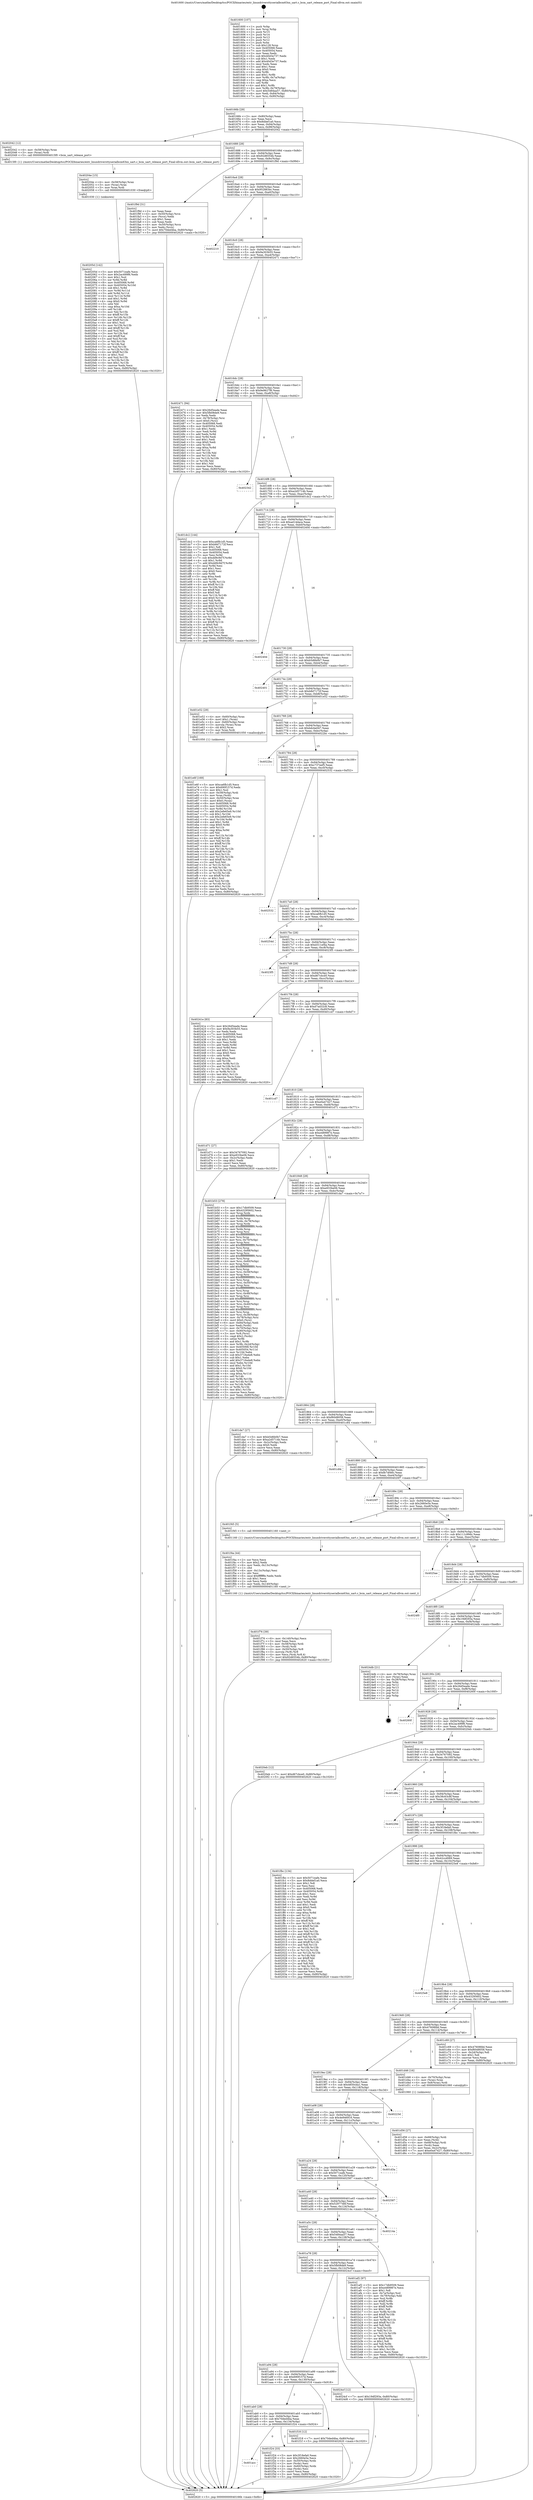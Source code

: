 digraph "0x401600" {
  label = "0x401600 (/mnt/c/Users/mathe/Desktop/tcc/POCII/binaries/extr_linuxdriversttyserialbcm63xx_uart.c_bcm_uart_release_port_Final-ollvm.out::main(0))"
  labelloc = "t"
  node[shape=record]

  Entry [label="",width=0.3,height=0.3,shape=circle,fillcolor=black,style=filled]
  "0x40166b" [label="{
     0x40166b [29]\l
     | [instrs]\l
     &nbsp;&nbsp;0x40166b \<+3\>: mov -0x80(%rbp),%eax\l
     &nbsp;&nbsp;0x40166e \<+2\>: mov %eax,%ecx\l
     &nbsp;&nbsp;0x401670 \<+6\>: sub $0x8ddef1a0,%ecx\l
     &nbsp;&nbsp;0x401676 \<+6\>: mov %eax,-0x94(%rbp)\l
     &nbsp;&nbsp;0x40167c \<+6\>: mov %ecx,-0x98(%rbp)\l
     &nbsp;&nbsp;0x401682 \<+6\>: je 0000000000402042 \<main+0xa42\>\l
  }"]
  "0x402042" [label="{
     0x402042 [12]\l
     | [instrs]\l
     &nbsp;&nbsp;0x402042 \<+4\>: mov -0x58(%rbp),%rax\l
     &nbsp;&nbsp;0x402046 \<+3\>: mov (%rax),%rdi\l
     &nbsp;&nbsp;0x402049 \<+5\>: call 00000000004015f0 \<bcm_uart_release_port\>\l
     | [calls]\l
     &nbsp;&nbsp;0x4015f0 \{1\} (/mnt/c/Users/mathe/Desktop/tcc/POCII/binaries/extr_linuxdriversttyserialbcm63xx_uart.c_bcm_uart_release_port_Final-ollvm.out::bcm_uart_release_port)\l
  }"]
  "0x401688" [label="{
     0x401688 [28]\l
     | [instrs]\l
     &nbsp;&nbsp;0x401688 \<+5\>: jmp 000000000040168d \<main+0x8d\>\l
     &nbsp;&nbsp;0x40168d \<+6\>: mov -0x94(%rbp),%eax\l
     &nbsp;&nbsp;0x401693 \<+5\>: sub $0x92d6554b,%eax\l
     &nbsp;&nbsp;0x401698 \<+6\>: mov %eax,-0x9c(%rbp)\l
     &nbsp;&nbsp;0x40169e \<+6\>: je 0000000000401f9d \<main+0x99d\>\l
  }"]
  Exit [label="",width=0.3,height=0.3,shape=circle,fillcolor=black,style=filled,peripheries=2]
  "0x401f9d" [label="{
     0x401f9d [31]\l
     | [instrs]\l
     &nbsp;&nbsp;0x401f9d \<+2\>: xor %eax,%eax\l
     &nbsp;&nbsp;0x401f9f \<+4\>: mov -0x50(%rbp),%rcx\l
     &nbsp;&nbsp;0x401fa3 \<+2\>: mov (%rcx),%edx\l
     &nbsp;&nbsp;0x401fa5 \<+3\>: sub $0x1,%eax\l
     &nbsp;&nbsp;0x401fa8 \<+2\>: sub %eax,%edx\l
     &nbsp;&nbsp;0x401faa \<+4\>: mov -0x50(%rbp),%rcx\l
     &nbsp;&nbsp;0x401fae \<+2\>: mov %edx,(%rcx)\l
     &nbsp;&nbsp;0x401fb0 \<+7\>: movl $0x70ded4ba,-0x80(%rbp)\l
     &nbsp;&nbsp;0x401fb7 \<+5\>: jmp 0000000000402620 \<main+0x1020\>\l
  }"]
  "0x4016a4" [label="{
     0x4016a4 [28]\l
     | [instrs]\l
     &nbsp;&nbsp;0x4016a4 \<+5\>: jmp 00000000004016a9 \<main+0xa9\>\l
     &nbsp;&nbsp;0x4016a9 \<+6\>: mov -0x94(%rbp),%eax\l
     &nbsp;&nbsp;0x4016af \<+5\>: sub $0x952883ec,%eax\l
     &nbsp;&nbsp;0x4016b4 \<+6\>: mov %eax,-0xa0(%rbp)\l
     &nbsp;&nbsp;0x4016ba \<+6\>: je 0000000000402210 \<main+0xc10\>\l
  }"]
  "0x40205d" [label="{
     0x40205d [142]\l
     | [instrs]\l
     &nbsp;&nbsp;0x40205d \<+5\>: mov $0x5071eafe,%ecx\l
     &nbsp;&nbsp;0x402062 \<+5\>: mov $0x2ac499f6,%edx\l
     &nbsp;&nbsp;0x402067 \<+3\>: mov $0x1,%sil\l
     &nbsp;&nbsp;0x40206a \<+3\>: xor %r8d,%r8d\l
     &nbsp;&nbsp;0x40206d \<+8\>: mov 0x405068,%r9d\l
     &nbsp;&nbsp;0x402075 \<+8\>: mov 0x405054,%r10d\l
     &nbsp;&nbsp;0x40207d \<+4\>: sub $0x1,%r8d\l
     &nbsp;&nbsp;0x402081 \<+3\>: mov %r9d,%r11d\l
     &nbsp;&nbsp;0x402084 \<+3\>: add %r8d,%r11d\l
     &nbsp;&nbsp;0x402087 \<+4\>: imul %r11d,%r9d\l
     &nbsp;&nbsp;0x40208b \<+4\>: and $0x1,%r9d\l
     &nbsp;&nbsp;0x40208f \<+4\>: cmp $0x0,%r9d\l
     &nbsp;&nbsp;0x402093 \<+3\>: sete %bl\l
     &nbsp;&nbsp;0x402096 \<+4\>: cmp $0xa,%r10d\l
     &nbsp;&nbsp;0x40209a \<+4\>: setl %r14b\l
     &nbsp;&nbsp;0x40209e \<+3\>: mov %bl,%r15b\l
     &nbsp;&nbsp;0x4020a1 \<+4\>: xor $0xff,%r15b\l
     &nbsp;&nbsp;0x4020a5 \<+3\>: mov %r14b,%r12b\l
     &nbsp;&nbsp;0x4020a8 \<+4\>: xor $0xff,%r12b\l
     &nbsp;&nbsp;0x4020ac \<+4\>: xor $0x1,%sil\l
     &nbsp;&nbsp;0x4020b0 \<+3\>: mov %r15b,%r13b\l
     &nbsp;&nbsp;0x4020b3 \<+4\>: and $0xff,%r13b\l
     &nbsp;&nbsp;0x4020b7 \<+3\>: and %sil,%bl\l
     &nbsp;&nbsp;0x4020ba \<+3\>: mov %r12b,%al\l
     &nbsp;&nbsp;0x4020bd \<+2\>: and $0xff,%al\l
     &nbsp;&nbsp;0x4020bf \<+3\>: and %sil,%r14b\l
     &nbsp;&nbsp;0x4020c2 \<+3\>: or %bl,%r13b\l
     &nbsp;&nbsp;0x4020c5 \<+3\>: or %r14b,%al\l
     &nbsp;&nbsp;0x4020c8 \<+3\>: xor %al,%r13b\l
     &nbsp;&nbsp;0x4020cb \<+3\>: or %r12b,%r15b\l
     &nbsp;&nbsp;0x4020ce \<+4\>: xor $0xff,%r15b\l
     &nbsp;&nbsp;0x4020d2 \<+4\>: or $0x1,%sil\l
     &nbsp;&nbsp;0x4020d6 \<+3\>: and %sil,%r15b\l
     &nbsp;&nbsp;0x4020d9 \<+3\>: or %r15b,%r13b\l
     &nbsp;&nbsp;0x4020dc \<+4\>: test $0x1,%r13b\l
     &nbsp;&nbsp;0x4020e0 \<+3\>: cmovne %edx,%ecx\l
     &nbsp;&nbsp;0x4020e3 \<+3\>: mov %ecx,-0x80(%rbp)\l
     &nbsp;&nbsp;0x4020e6 \<+5\>: jmp 0000000000402620 \<main+0x1020\>\l
  }"]
  "0x402210" [label="{
     0x402210\l
  }", style=dashed]
  "0x4016c0" [label="{
     0x4016c0 [28]\l
     | [instrs]\l
     &nbsp;&nbsp;0x4016c0 \<+5\>: jmp 00000000004016c5 \<main+0xc5\>\l
     &nbsp;&nbsp;0x4016c5 \<+6\>: mov -0x94(%rbp),%eax\l
     &nbsp;&nbsp;0x4016cb \<+5\>: sub $0x9a303b55,%eax\l
     &nbsp;&nbsp;0x4016d0 \<+6\>: mov %eax,-0xa4(%rbp)\l
     &nbsp;&nbsp;0x4016d6 \<+6\>: je 0000000000402471 \<main+0xe71\>\l
  }"]
  "0x40204e" [label="{
     0x40204e [15]\l
     | [instrs]\l
     &nbsp;&nbsp;0x40204e \<+4\>: mov -0x58(%rbp),%rax\l
     &nbsp;&nbsp;0x402052 \<+3\>: mov (%rax),%rax\l
     &nbsp;&nbsp;0x402055 \<+3\>: mov %rax,%rdi\l
     &nbsp;&nbsp;0x402058 \<+5\>: call 0000000000401030 \<free@plt\>\l
     | [calls]\l
     &nbsp;&nbsp;0x401030 \{1\} (unknown)\l
  }"]
  "0x402471" [label="{
     0x402471 [94]\l
     | [instrs]\l
     &nbsp;&nbsp;0x402471 \<+5\>: mov $0x26d5eade,%eax\l
     &nbsp;&nbsp;0x402476 \<+5\>: mov $0x5fb08de9,%ecx\l
     &nbsp;&nbsp;0x40247b \<+2\>: xor %edx,%edx\l
     &nbsp;&nbsp;0x40247d \<+4\>: mov -0x78(%rbp),%rsi\l
     &nbsp;&nbsp;0x402481 \<+6\>: movl $0x0,(%rsi)\l
     &nbsp;&nbsp;0x402487 \<+7\>: mov 0x405068,%edi\l
     &nbsp;&nbsp;0x40248e \<+8\>: mov 0x405054,%r8d\l
     &nbsp;&nbsp;0x402496 \<+3\>: sub $0x1,%edx\l
     &nbsp;&nbsp;0x402499 \<+3\>: mov %edi,%r9d\l
     &nbsp;&nbsp;0x40249c \<+3\>: add %edx,%r9d\l
     &nbsp;&nbsp;0x40249f \<+4\>: imul %r9d,%edi\l
     &nbsp;&nbsp;0x4024a3 \<+3\>: and $0x1,%edi\l
     &nbsp;&nbsp;0x4024a6 \<+3\>: cmp $0x0,%edi\l
     &nbsp;&nbsp;0x4024a9 \<+4\>: sete %r10b\l
     &nbsp;&nbsp;0x4024ad \<+4\>: cmp $0xa,%r8d\l
     &nbsp;&nbsp;0x4024b1 \<+4\>: setl %r11b\l
     &nbsp;&nbsp;0x4024b5 \<+3\>: mov %r10b,%bl\l
     &nbsp;&nbsp;0x4024b8 \<+3\>: and %r11b,%bl\l
     &nbsp;&nbsp;0x4024bb \<+3\>: xor %r11b,%r10b\l
     &nbsp;&nbsp;0x4024be \<+3\>: or %r10b,%bl\l
     &nbsp;&nbsp;0x4024c1 \<+3\>: test $0x1,%bl\l
     &nbsp;&nbsp;0x4024c4 \<+3\>: cmovne %ecx,%eax\l
     &nbsp;&nbsp;0x4024c7 \<+3\>: mov %eax,-0x80(%rbp)\l
     &nbsp;&nbsp;0x4024ca \<+5\>: jmp 0000000000402620 \<main+0x1020\>\l
  }"]
  "0x4016dc" [label="{
     0x4016dc [28]\l
     | [instrs]\l
     &nbsp;&nbsp;0x4016dc \<+5\>: jmp 00000000004016e1 \<main+0xe1\>\l
     &nbsp;&nbsp;0x4016e1 \<+6\>: mov -0x94(%rbp),%eax\l
     &nbsp;&nbsp;0x4016e7 \<+5\>: sub $0x9e9627f6,%eax\l
     &nbsp;&nbsp;0x4016ec \<+6\>: mov %eax,-0xa8(%rbp)\l
     &nbsp;&nbsp;0x4016f2 \<+6\>: je 0000000000402342 \<main+0xd42\>\l
  }"]
  "0x401f76" [label="{
     0x401f76 [39]\l
     | [instrs]\l
     &nbsp;&nbsp;0x401f76 \<+6\>: mov -0x140(%rbp),%ecx\l
     &nbsp;&nbsp;0x401f7c \<+3\>: imul %eax,%ecx\l
     &nbsp;&nbsp;0x401f7f \<+4\>: mov -0x58(%rbp),%rdi\l
     &nbsp;&nbsp;0x401f83 \<+3\>: mov (%rdi),%rdi\l
     &nbsp;&nbsp;0x401f86 \<+4\>: mov -0x50(%rbp),%r8\l
     &nbsp;&nbsp;0x401f8a \<+3\>: movslq (%r8),%r8\l
     &nbsp;&nbsp;0x401f8d \<+4\>: mov %ecx,(%rdi,%r8,4)\l
     &nbsp;&nbsp;0x401f91 \<+7\>: movl $0x92d6554b,-0x80(%rbp)\l
     &nbsp;&nbsp;0x401f98 \<+5\>: jmp 0000000000402620 \<main+0x1020\>\l
  }"]
  "0x402342" [label="{
     0x402342\l
  }", style=dashed]
  "0x4016f8" [label="{
     0x4016f8 [28]\l
     | [instrs]\l
     &nbsp;&nbsp;0x4016f8 \<+5\>: jmp 00000000004016fd \<main+0xfd\>\l
     &nbsp;&nbsp;0x4016fd \<+6\>: mov -0x94(%rbp),%eax\l
     &nbsp;&nbsp;0x401703 \<+5\>: sub $0xa2d5714b,%eax\l
     &nbsp;&nbsp;0x401708 \<+6\>: mov %eax,-0xac(%rbp)\l
     &nbsp;&nbsp;0x40170e \<+6\>: je 0000000000401dc2 \<main+0x7c2\>\l
  }"]
  "0x401f4a" [label="{
     0x401f4a [44]\l
     | [instrs]\l
     &nbsp;&nbsp;0x401f4a \<+2\>: xor %ecx,%ecx\l
     &nbsp;&nbsp;0x401f4c \<+5\>: mov $0x2,%edx\l
     &nbsp;&nbsp;0x401f51 \<+6\>: mov %edx,-0x13c(%rbp)\l
     &nbsp;&nbsp;0x401f57 \<+1\>: cltd\l
     &nbsp;&nbsp;0x401f58 \<+6\>: mov -0x13c(%rbp),%esi\l
     &nbsp;&nbsp;0x401f5e \<+2\>: idiv %esi\l
     &nbsp;&nbsp;0x401f60 \<+6\>: imul $0xfffffffe,%edx,%edx\l
     &nbsp;&nbsp;0x401f66 \<+3\>: sub $0x1,%ecx\l
     &nbsp;&nbsp;0x401f69 \<+2\>: sub %ecx,%edx\l
     &nbsp;&nbsp;0x401f6b \<+6\>: mov %edx,-0x140(%rbp)\l
     &nbsp;&nbsp;0x401f71 \<+5\>: call 0000000000401160 \<next_i\>\l
     | [calls]\l
     &nbsp;&nbsp;0x401160 \{1\} (/mnt/c/Users/mathe/Desktop/tcc/POCII/binaries/extr_linuxdriversttyserialbcm63xx_uart.c_bcm_uart_release_port_Final-ollvm.out::next_i)\l
  }"]
  "0x401dc2" [label="{
     0x401dc2 [144]\l
     | [instrs]\l
     &nbsp;&nbsp;0x401dc2 \<+5\>: mov $0xca6fb1d5,%eax\l
     &nbsp;&nbsp;0x401dc7 \<+5\>: mov $0xb8d7172f,%ecx\l
     &nbsp;&nbsp;0x401dcc \<+2\>: mov $0x1,%dl\l
     &nbsp;&nbsp;0x401dce \<+7\>: mov 0x405068,%esi\l
     &nbsp;&nbsp;0x401dd5 \<+7\>: mov 0x405054,%edi\l
     &nbsp;&nbsp;0x401ddc \<+3\>: mov %esi,%r8d\l
     &nbsp;&nbsp;0x401ddf \<+7\>: sub $0xdd9c9d7f,%r8d\l
     &nbsp;&nbsp;0x401de6 \<+4\>: sub $0x1,%r8d\l
     &nbsp;&nbsp;0x401dea \<+7\>: add $0xdd9c9d7f,%r8d\l
     &nbsp;&nbsp;0x401df1 \<+4\>: imul %r8d,%esi\l
     &nbsp;&nbsp;0x401df5 \<+3\>: and $0x1,%esi\l
     &nbsp;&nbsp;0x401df8 \<+3\>: cmp $0x0,%esi\l
     &nbsp;&nbsp;0x401dfb \<+4\>: sete %r9b\l
     &nbsp;&nbsp;0x401dff \<+3\>: cmp $0xa,%edi\l
     &nbsp;&nbsp;0x401e02 \<+4\>: setl %r10b\l
     &nbsp;&nbsp;0x401e06 \<+3\>: mov %r9b,%r11b\l
     &nbsp;&nbsp;0x401e09 \<+4\>: xor $0xff,%r11b\l
     &nbsp;&nbsp;0x401e0d \<+3\>: mov %r10b,%bl\l
     &nbsp;&nbsp;0x401e10 \<+3\>: xor $0xff,%bl\l
     &nbsp;&nbsp;0x401e13 \<+3\>: xor $0x0,%dl\l
     &nbsp;&nbsp;0x401e16 \<+3\>: mov %r11b,%r14b\l
     &nbsp;&nbsp;0x401e19 \<+4\>: and $0x0,%r14b\l
     &nbsp;&nbsp;0x401e1d \<+3\>: and %dl,%r9b\l
     &nbsp;&nbsp;0x401e20 \<+3\>: mov %bl,%r15b\l
     &nbsp;&nbsp;0x401e23 \<+4\>: and $0x0,%r15b\l
     &nbsp;&nbsp;0x401e27 \<+3\>: and %dl,%r10b\l
     &nbsp;&nbsp;0x401e2a \<+3\>: or %r9b,%r14b\l
     &nbsp;&nbsp;0x401e2d \<+3\>: or %r10b,%r15b\l
     &nbsp;&nbsp;0x401e30 \<+3\>: xor %r15b,%r14b\l
     &nbsp;&nbsp;0x401e33 \<+3\>: or %bl,%r11b\l
     &nbsp;&nbsp;0x401e36 \<+4\>: xor $0xff,%r11b\l
     &nbsp;&nbsp;0x401e3a \<+3\>: or $0x0,%dl\l
     &nbsp;&nbsp;0x401e3d \<+3\>: and %dl,%r11b\l
     &nbsp;&nbsp;0x401e40 \<+3\>: or %r11b,%r14b\l
     &nbsp;&nbsp;0x401e43 \<+4\>: test $0x1,%r14b\l
     &nbsp;&nbsp;0x401e47 \<+3\>: cmovne %ecx,%eax\l
     &nbsp;&nbsp;0x401e4a \<+3\>: mov %eax,-0x80(%rbp)\l
     &nbsp;&nbsp;0x401e4d \<+5\>: jmp 0000000000402620 \<main+0x1020\>\l
  }"]
  "0x401714" [label="{
     0x401714 [28]\l
     | [instrs]\l
     &nbsp;&nbsp;0x401714 \<+5\>: jmp 0000000000401719 \<main+0x119\>\l
     &nbsp;&nbsp;0x401719 \<+6\>: mov -0x94(%rbp),%eax\l
     &nbsp;&nbsp;0x40171f \<+5\>: sub $0xad14daca,%eax\l
     &nbsp;&nbsp;0x401724 \<+6\>: mov %eax,-0xb0(%rbp)\l
     &nbsp;&nbsp;0x40172a \<+6\>: je 000000000040240d \<main+0xe0d\>\l
  }"]
  "0x401acc" [label="{
     0x401acc\l
  }", style=dashed]
  "0x40240d" [label="{
     0x40240d\l
  }", style=dashed]
  "0x401730" [label="{
     0x401730 [28]\l
     | [instrs]\l
     &nbsp;&nbsp;0x401730 \<+5\>: jmp 0000000000401735 \<main+0x135\>\l
     &nbsp;&nbsp;0x401735 \<+6\>: mov -0x94(%rbp),%eax\l
     &nbsp;&nbsp;0x40173b \<+5\>: sub $0xb5d6b0b7,%eax\l
     &nbsp;&nbsp;0x401740 \<+6\>: mov %eax,-0xb4(%rbp)\l
     &nbsp;&nbsp;0x401746 \<+6\>: je 0000000000402401 \<main+0xe01\>\l
  }"]
  "0x401f24" [label="{
     0x401f24 [33]\l
     | [instrs]\l
     &nbsp;&nbsp;0x401f24 \<+5\>: mov $0x3f18efa0,%eax\l
     &nbsp;&nbsp;0x401f29 \<+5\>: mov $0x2660e5e,%ecx\l
     &nbsp;&nbsp;0x401f2e \<+4\>: mov -0x50(%rbp),%rdx\l
     &nbsp;&nbsp;0x401f32 \<+2\>: mov (%rdx),%esi\l
     &nbsp;&nbsp;0x401f34 \<+4\>: mov -0x60(%rbp),%rdx\l
     &nbsp;&nbsp;0x401f38 \<+2\>: cmp (%rdx),%esi\l
     &nbsp;&nbsp;0x401f3a \<+3\>: cmovl %ecx,%eax\l
     &nbsp;&nbsp;0x401f3d \<+3\>: mov %eax,-0x80(%rbp)\l
     &nbsp;&nbsp;0x401f40 \<+5\>: jmp 0000000000402620 \<main+0x1020\>\l
  }"]
  "0x402401" [label="{
     0x402401\l
  }", style=dashed]
  "0x40174c" [label="{
     0x40174c [28]\l
     | [instrs]\l
     &nbsp;&nbsp;0x40174c \<+5\>: jmp 0000000000401751 \<main+0x151\>\l
     &nbsp;&nbsp;0x401751 \<+6\>: mov -0x94(%rbp),%eax\l
     &nbsp;&nbsp;0x401757 \<+5\>: sub $0xb8d7172f,%eax\l
     &nbsp;&nbsp;0x40175c \<+6\>: mov %eax,-0xb8(%rbp)\l
     &nbsp;&nbsp;0x401762 \<+6\>: je 0000000000401e52 \<main+0x852\>\l
  }"]
  "0x401ab0" [label="{
     0x401ab0 [28]\l
     | [instrs]\l
     &nbsp;&nbsp;0x401ab0 \<+5\>: jmp 0000000000401ab5 \<main+0x4b5\>\l
     &nbsp;&nbsp;0x401ab5 \<+6\>: mov -0x94(%rbp),%eax\l
     &nbsp;&nbsp;0x401abb \<+5\>: sub $0x70ded4ba,%eax\l
     &nbsp;&nbsp;0x401ac0 \<+6\>: mov %eax,-0x134(%rbp)\l
     &nbsp;&nbsp;0x401ac6 \<+6\>: je 0000000000401f24 \<main+0x924\>\l
  }"]
  "0x401e52" [label="{
     0x401e52 [29]\l
     | [instrs]\l
     &nbsp;&nbsp;0x401e52 \<+4\>: mov -0x60(%rbp),%rax\l
     &nbsp;&nbsp;0x401e56 \<+6\>: movl $0x1,(%rax)\l
     &nbsp;&nbsp;0x401e5c \<+4\>: mov -0x60(%rbp),%rax\l
     &nbsp;&nbsp;0x401e60 \<+3\>: movslq (%rax),%rax\l
     &nbsp;&nbsp;0x401e63 \<+4\>: shl $0x2,%rax\l
     &nbsp;&nbsp;0x401e67 \<+3\>: mov %rax,%rdi\l
     &nbsp;&nbsp;0x401e6a \<+5\>: call 0000000000401050 \<malloc@plt\>\l
     | [calls]\l
     &nbsp;&nbsp;0x401050 \{1\} (unknown)\l
  }"]
  "0x401768" [label="{
     0x401768 [28]\l
     | [instrs]\l
     &nbsp;&nbsp;0x401768 \<+5\>: jmp 000000000040176d \<main+0x16d\>\l
     &nbsp;&nbsp;0x40176d \<+6\>: mov -0x94(%rbp),%eax\l
     &nbsp;&nbsp;0x401773 \<+5\>: sub $0xbdcbe047,%eax\l
     &nbsp;&nbsp;0x401778 \<+6\>: mov %eax,-0xbc(%rbp)\l
     &nbsp;&nbsp;0x40177e \<+6\>: je 00000000004022bc \<main+0xcbc\>\l
  }"]
  "0x401f18" [label="{
     0x401f18 [12]\l
     | [instrs]\l
     &nbsp;&nbsp;0x401f18 \<+7\>: movl $0x70ded4ba,-0x80(%rbp)\l
     &nbsp;&nbsp;0x401f1f \<+5\>: jmp 0000000000402620 \<main+0x1020\>\l
  }"]
  "0x4022bc" [label="{
     0x4022bc\l
  }", style=dashed]
  "0x401784" [label="{
     0x401784 [28]\l
     | [instrs]\l
     &nbsp;&nbsp;0x401784 \<+5\>: jmp 0000000000401789 \<main+0x189\>\l
     &nbsp;&nbsp;0x401789 \<+6\>: mov -0x94(%rbp),%eax\l
     &nbsp;&nbsp;0x40178f \<+5\>: sub $0xc737eef5,%eax\l
     &nbsp;&nbsp;0x401794 \<+6\>: mov %eax,-0xc0(%rbp)\l
     &nbsp;&nbsp;0x40179a \<+6\>: je 0000000000402532 \<main+0xf32\>\l
  }"]
  "0x401a94" [label="{
     0x401a94 [28]\l
     | [instrs]\l
     &nbsp;&nbsp;0x401a94 \<+5\>: jmp 0000000000401a99 \<main+0x499\>\l
     &nbsp;&nbsp;0x401a99 \<+6\>: mov -0x94(%rbp),%eax\l
     &nbsp;&nbsp;0x401a9f \<+5\>: sub $0x690f157d,%eax\l
     &nbsp;&nbsp;0x401aa4 \<+6\>: mov %eax,-0x130(%rbp)\l
     &nbsp;&nbsp;0x401aaa \<+6\>: je 0000000000401f18 \<main+0x918\>\l
  }"]
  "0x402532" [label="{
     0x402532\l
  }", style=dashed]
  "0x4017a0" [label="{
     0x4017a0 [28]\l
     | [instrs]\l
     &nbsp;&nbsp;0x4017a0 \<+5\>: jmp 00000000004017a5 \<main+0x1a5\>\l
     &nbsp;&nbsp;0x4017a5 \<+6\>: mov -0x94(%rbp),%eax\l
     &nbsp;&nbsp;0x4017ab \<+5\>: sub $0xca6fb1d5,%eax\l
     &nbsp;&nbsp;0x4017b0 \<+6\>: mov %eax,-0xc4(%rbp)\l
     &nbsp;&nbsp;0x4017b6 \<+6\>: je 000000000040254d \<main+0xf4d\>\l
  }"]
  "0x4024cf" [label="{
     0x4024cf [12]\l
     | [instrs]\l
     &nbsp;&nbsp;0x4024cf \<+7\>: movl $0x19df293a,-0x80(%rbp)\l
     &nbsp;&nbsp;0x4024d6 \<+5\>: jmp 0000000000402620 \<main+0x1020\>\l
  }"]
  "0x40254d" [label="{
     0x40254d\l
  }", style=dashed]
  "0x4017bc" [label="{
     0x4017bc [28]\l
     | [instrs]\l
     &nbsp;&nbsp;0x4017bc \<+5\>: jmp 00000000004017c1 \<main+0x1c1\>\l
     &nbsp;&nbsp;0x4017c1 \<+6\>: mov -0x94(%rbp),%eax\l
     &nbsp;&nbsp;0x4017c7 \<+5\>: sub $0xd311ef4a,%eax\l
     &nbsp;&nbsp;0x4017cc \<+6\>: mov %eax,-0xc8(%rbp)\l
     &nbsp;&nbsp;0x4017d2 \<+6\>: je 00000000004023f5 \<main+0xdf5\>\l
  }"]
  "0x401e6f" [label="{
     0x401e6f [169]\l
     | [instrs]\l
     &nbsp;&nbsp;0x401e6f \<+5\>: mov $0xca6fb1d5,%ecx\l
     &nbsp;&nbsp;0x401e74 \<+5\>: mov $0x690f157d,%edx\l
     &nbsp;&nbsp;0x401e79 \<+3\>: mov $0x1,%sil\l
     &nbsp;&nbsp;0x401e7c \<+4\>: mov -0x58(%rbp),%rdi\l
     &nbsp;&nbsp;0x401e80 \<+3\>: mov %rax,(%rdi)\l
     &nbsp;&nbsp;0x401e83 \<+4\>: mov -0x50(%rbp),%rax\l
     &nbsp;&nbsp;0x401e87 \<+6\>: movl $0x0,(%rax)\l
     &nbsp;&nbsp;0x401e8d \<+8\>: mov 0x405068,%r8d\l
     &nbsp;&nbsp;0x401e95 \<+8\>: mov 0x405054,%r9d\l
     &nbsp;&nbsp;0x401e9d \<+3\>: mov %r8d,%r10d\l
     &nbsp;&nbsp;0x401ea0 \<+7\>: add $0x2efe65e9,%r10d\l
     &nbsp;&nbsp;0x401ea7 \<+4\>: sub $0x1,%r10d\l
     &nbsp;&nbsp;0x401eab \<+7\>: sub $0x2efe65e9,%r10d\l
     &nbsp;&nbsp;0x401eb2 \<+4\>: imul %r10d,%r8d\l
     &nbsp;&nbsp;0x401eb6 \<+4\>: and $0x1,%r8d\l
     &nbsp;&nbsp;0x401eba \<+4\>: cmp $0x0,%r8d\l
     &nbsp;&nbsp;0x401ebe \<+4\>: sete %r11b\l
     &nbsp;&nbsp;0x401ec2 \<+4\>: cmp $0xa,%r9d\l
     &nbsp;&nbsp;0x401ec6 \<+3\>: setl %bl\l
     &nbsp;&nbsp;0x401ec9 \<+3\>: mov %r11b,%r14b\l
     &nbsp;&nbsp;0x401ecc \<+4\>: xor $0xff,%r14b\l
     &nbsp;&nbsp;0x401ed0 \<+3\>: mov %bl,%r15b\l
     &nbsp;&nbsp;0x401ed3 \<+4\>: xor $0xff,%r15b\l
     &nbsp;&nbsp;0x401ed7 \<+4\>: xor $0x1,%sil\l
     &nbsp;&nbsp;0x401edb \<+3\>: mov %r14b,%r12b\l
     &nbsp;&nbsp;0x401ede \<+4\>: and $0xff,%r12b\l
     &nbsp;&nbsp;0x401ee2 \<+3\>: and %sil,%r11b\l
     &nbsp;&nbsp;0x401ee5 \<+3\>: mov %r15b,%r13b\l
     &nbsp;&nbsp;0x401ee8 \<+4\>: and $0xff,%r13b\l
     &nbsp;&nbsp;0x401eec \<+3\>: and %sil,%bl\l
     &nbsp;&nbsp;0x401eef \<+3\>: or %r11b,%r12b\l
     &nbsp;&nbsp;0x401ef2 \<+3\>: or %bl,%r13b\l
     &nbsp;&nbsp;0x401ef5 \<+3\>: xor %r13b,%r12b\l
     &nbsp;&nbsp;0x401ef8 \<+3\>: or %r15b,%r14b\l
     &nbsp;&nbsp;0x401efb \<+4\>: xor $0xff,%r14b\l
     &nbsp;&nbsp;0x401eff \<+4\>: or $0x1,%sil\l
     &nbsp;&nbsp;0x401f03 \<+3\>: and %sil,%r14b\l
     &nbsp;&nbsp;0x401f06 \<+3\>: or %r14b,%r12b\l
     &nbsp;&nbsp;0x401f09 \<+4\>: test $0x1,%r12b\l
     &nbsp;&nbsp;0x401f0d \<+3\>: cmovne %edx,%ecx\l
     &nbsp;&nbsp;0x401f10 \<+3\>: mov %ecx,-0x80(%rbp)\l
     &nbsp;&nbsp;0x401f13 \<+5\>: jmp 0000000000402620 \<main+0x1020\>\l
  }"]
  "0x4023f5" [label="{
     0x4023f5\l
  }", style=dashed]
  "0x4017d8" [label="{
     0x4017d8 [28]\l
     | [instrs]\l
     &nbsp;&nbsp;0x4017d8 \<+5\>: jmp 00000000004017dd \<main+0x1dd\>\l
     &nbsp;&nbsp;0x4017dd \<+6\>: mov -0x94(%rbp),%eax\l
     &nbsp;&nbsp;0x4017e3 \<+5\>: sub $0xd67cbce0,%eax\l
     &nbsp;&nbsp;0x4017e8 \<+6\>: mov %eax,-0xcc(%rbp)\l
     &nbsp;&nbsp;0x4017ee \<+6\>: je 000000000040241e \<main+0xe1e\>\l
  }"]
  "0x401d56" [label="{
     0x401d56 [27]\l
     | [instrs]\l
     &nbsp;&nbsp;0x401d56 \<+4\>: mov -0x68(%rbp),%rdi\l
     &nbsp;&nbsp;0x401d5a \<+2\>: mov %eax,(%rdi)\l
     &nbsp;&nbsp;0x401d5c \<+4\>: mov -0x68(%rbp),%rdi\l
     &nbsp;&nbsp;0x401d60 \<+2\>: mov (%rdi),%eax\l
     &nbsp;&nbsp;0x401d62 \<+3\>: mov %eax,-0x2c(%rbp)\l
     &nbsp;&nbsp;0x401d65 \<+7\>: movl $0xe0a47427,-0x80(%rbp)\l
     &nbsp;&nbsp;0x401d6c \<+5\>: jmp 0000000000402620 \<main+0x1020\>\l
  }"]
  "0x40241e" [label="{
     0x40241e [83]\l
     | [instrs]\l
     &nbsp;&nbsp;0x40241e \<+5\>: mov $0x26d5eade,%eax\l
     &nbsp;&nbsp;0x402423 \<+5\>: mov $0x9a303b55,%ecx\l
     &nbsp;&nbsp;0x402428 \<+2\>: xor %edx,%edx\l
     &nbsp;&nbsp;0x40242a \<+7\>: mov 0x405068,%esi\l
     &nbsp;&nbsp;0x402431 \<+7\>: mov 0x405054,%edi\l
     &nbsp;&nbsp;0x402438 \<+3\>: sub $0x1,%edx\l
     &nbsp;&nbsp;0x40243b \<+3\>: mov %esi,%r8d\l
     &nbsp;&nbsp;0x40243e \<+3\>: add %edx,%r8d\l
     &nbsp;&nbsp;0x402441 \<+4\>: imul %r8d,%esi\l
     &nbsp;&nbsp;0x402445 \<+3\>: and $0x1,%esi\l
     &nbsp;&nbsp;0x402448 \<+3\>: cmp $0x0,%esi\l
     &nbsp;&nbsp;0x40244b \<+4\>: sete %r9b\l
     &nbsp;&nbsp;0x40244f \<+3\>: cmp $0xa,%edi\l
     &nbsp;&nbsp;0x402452 \<+4\>: setl %r10b\l
     &nbsp;&nbsp;0x402456 \<+3\>: mov %r9b,%r11b\l
     &nbsp;&nbsp;0x402459 \<+3\>: and %r10b,%r11b\l
     &nbsp;&nbsp;0x40245c \<+3\>: xor %r10b,%r9b\l
     &nbsp;&nbsp;0x40245f \<+3\>: or %r9b,%r11b\l
     &nbsp;&nbsp;0x402462 \<+4\>: test $0x1,%r11b\l
     &nbsp;&nbsp;0x402466 \<+3\>: cmovne %ecx,%eax\l
     &nbsp;&nbsp;0x402469 \<+3\>: mov %eax,-0x80(%rbp)\l
     &nbsp;&nbsp;0x40246c \<+5\>: jmp 0000000000402620 \<main+0x1020\>\l
  }"]
  "0x4017f4" [label="{
     0x4017f4 [28]\l
     | [instrs]\l
     &nbsp;&nbsp;0x4017f4 \<+5\>: jmp 00000000004017f9 \<main+0x1f9\>\l
     &nbsp;&nbsp;0x4017f9 \<+6\>: mov -0x94(%rbp),%eax\l
     &nbsp;&nbsp;0x4017ff \<+5\>: sub $0xd7ad32c8,%eax\l
     &nbsp;&nbsp;0x401804 \<+6\>: mov %eax,-0xd0(%rbp)\l
     &nbsp;&nbsp;0x40180a \<+6\>: je 0000000000401cd7 \<main+0x6d7\>\l
  }"]
  "0x401600" [label="{
     0x401600 [107]\l
     | [instrs]\l
     &nbsp;&nbsp;0x401600 \<+1\>: push %rbp\l
     &nbsp;&nbsp;0x401601 \<+3\>: mov %rsp,%rbp\l
     &nbsp;&nbsp;0x401604 \<+2\>: push %r15\l
     &nbsp;&nbsp;0x401606 \<+2\>: push %r14\l
     &nbsp;&nbsp;0x401608 \<+2\>: push %r13\l
     &nbsp;&nbsp;0x40160a \<+2\>: push %r12\l
     &nbsp;&nbsp;0x40160c \<+1\>: push %rbx\l
     &nbsp;&nbsp;0x40160d \<+7\>: sub $0x128,%rsp\l
     &nbsp;&nbsp;0x401614 \<+7\>: mov 0x405068,%eax\l
     &nbsp;&nbsp;0x40161b \<+7\>: mov 0x405054,%ecx\l
     &nbsp;&nbsp;0x401622 \<+2\>: mov %eax,%edx\l
     &nbsp;&nbsp;0x401624 \<+6\>: sub $0x40d3e737,%edx\l
     &nbsp;&nbsp;0x40162a \<+3\>: sub $0x1,%edx\l
     &nbsp;&nbsp;0x40162d \<+6\>: add $0x40d3e737,%edx\l
     &nbsp;&nbsp;0x401633 \<+3\>: imul %edx,%eax\l
     &nbsp;&nbsp;0x401636 \<+3\>: and $0x1,%eax\l
     &nbsp;&nbsp;0x401639 \<+3\>: cmp $0x0,%eax\l
     &nbsp;&nbsp;0x40163c \<+4\>: sete %r8b\l
     &nbsp;&nbsp;0x401640 \<+4\>: and $0x1,%r8b\l
     &nbsp;&nbsp;0x401644 \<+4\>: mov %r8b,-0x7a(%rbp)\l
     &nbsp;&nbsp;0x401648 \<+3\>: cmp $0xa,%ecx\l
     &nbsp;&nbsp;0x40164b \<+4\>: setl %r8b\l
     &nbsp;&nbsp;0x40164f \<+4\>: and $0x1,%r8b\l
     &nbsp;&nbsp;0x401653 \<+4\>: mov %r8b,-0x79(%rbp)\l
     &nbsp;&nbsp;0x401657 \<+7\>: movl $0x5484aa57,-0x80(%rbp)\l
     &nbsp;&nbsp;0x40165e \<+6\>: mov %edi,-0x84(%rbp)\l
     &nbsp;&nbsp;0x401664 \<+7\>: mov %rsi,-0x90(%rbp)\l
  }"]
  "0x401cd7" [label="{
     0x401cd7\l
  }", style=dashed]
  "0x401810" [label="{
     0x401810 [28]\l
     | [instrs]\l
     &nbsp;&nbsp;0x401810 \<+5\>: jmp 0000000000401815 \<main+0x215\>\l
     &nbsp;&nbsp;0x401815 \<+6\>: mov -0x94(%rbp),%eax\l
     &nbsp;&nbsp;0x40181b \<+5\>: sub $0xe0a47427,%eax\l
     &nbsp;&nbsp;0x401820 \<+6\>: mov %eax,-0xd4(%rbp)\l
     &nbsp;&nbsp;0x401826 \<+6\>: je 0000000000401d71 \<main+0x771\>\l
  }"]
  "0x402620" [label="{
     0x402620 [5]\l
     | [instrs]\l
     &nbsp;&nbsp;0x402620 \<+5\>: jmp 000000000040166b \<main+0x6b\>\l
  }"]
  "0x401d71" [label="{
     0x401d71 [27]\l
     | [instrs]\l
     &nbsp;&nbsp;0x401d71 \<+5\>: mov $0x34767092,%eax\l
     &nbsp;&nbsp;0x401d76 \<+5\>: mov $0xe933be06,%ecx\l
     &nbsp;&nbsp;0x401d7b \<+3\>: mov -0x2c(%rbp),%edx\l
     &nbsp;&nbsp;0x401d7e \<+3\>: cmp $0x1,%edx\l
     &nbsp;&nbsp;0x401d81 \<+3\>: cmovl %ecx,%eax\l
     &nbsp;&nbsp;0x401d84 \<+3\>: mov %eax,-0x80(%rbp)\l
     &nbsp;&nbsp;0x401d87 \<+5\>: jmp 0000000000402620 \<main+0x1020\>\l
  }"]
  "0x40182c" [label="{
     0x40182c [28]\l
     | [instrs]\l
     &nbsp;&nbsp;0x40182c \<+5\>: jmp 0000000000401831 \<main+0x231\>\l
     &nbsp;&nbsp;0x401831 \<+6\>: mov -0x94(%rbp),%eax\l
     &nbsp;&nbsp;0x401837 \<+5\>: sub $0xe489987e,%eax\l
     &nbsp;&nbsp;0x40183c \<+6\>: mov %eax,-0xd8(%rbp)\l
     &nbsp;&nbsp;0x401842 \<+6\>: je 0000000000401b53 \<main+0x553\>\l
  }"]
  "0x401a78" [label="{
     0x401a78 [28]\l
     | [instrs]\l
     &nbsp;&nbsp;0x401a78 \<+5\>: jmp 0000000000401a7d \<main+0x47d\>\l
     &nbsp;&nbsp;0x401a7d \<+6\>: mov -0x94(%rbp),%eax\l
     &nbsp;&nbsp;0x401a83 \<+5\>: sub $0x5fb08de9,%eax\l
     &nbsp;&nbsp;0x401a88 \<+6\>: mov %eax,-0x12c(%rbp)\l
     &nbsp;&nbsp;0x401a8e \<+6\>: je 00000000004024cf \<main+0xecf\>\l
  }"]
  "0x401b53" [label="{
     0x401b53 [278]\l
     | [instrs]\l
     &nbsp;&nbsp;0x401b53 \<+5\>: mov $0x17db9509,%eax\l
     &nbsp;&nbsp;0x401b58 \<+5\>: mov $0x43295602,%ecx\l
     &nbsp;&nbsp;0x401b5d \<+3\>: mov %rsp,%rdx\l
     &nbsp;&nbsp;0x401b60 \<+4\>: add $0xfffffffffffffff0,%rdx\l
     &nbsp;&nbsp;0x401b64 \<+3\>: mov %rdx,%rsp\l
     &nbsp;&nbsp;0x401b67 \<+4\>: mov %rdx,-0x78(%rbp)\l
     &nbsp;&nbsp;0x401b6b \<+3\>: mov %rsp,%rdx\l
     &nbsp;&nbsp;0x401b6e \<+4\>: add $0xfffffffffffffff0,%rdx\l
     &nbsp;&nbsp;0x401b72 \<+3\>: mov %rdx,%rsp\l
     &nbsp;&nbsp;0x401b75 \<+3\>: mov %rsp,%rsi\l
     &nbsp;&nbsp;0x401b78 \<+4\>: add $0xfffffffffffffff0,%rsi\l
     &nbsp;&nbsp;0x401b7c \<+3\>: mov %rsi,%rsp\l
     &nbsp;&nbsp;0x401b7f \<+4\>: mov %rsi,-0x70(%rbp)\l
     &nbsp;&nbsp;0x401b83 \<+3\>: mov %rsp,%rsi\l
     &nbsp;&nbsp;0x401b86 \<+4\>: add $0xfffffffffffffff0,%rsi\l
     &nbsp;&nbsp;0x401b8a \<+3\>: mov %rsi,%rsp\l
     &nbsp;&nbsp;0x401b8d \<+4\>: mov %rsi,-0x68(%rbp)\l
     &nbsp;&nbsp;0x401b91 \<+3\>: mov %rsp,%rsi\l
     &nbsp;&nbsp;0x401b94 \<+4\>: add $0xfffffffffffffff0,%rsi\l
     &nbsp;&nbsp;0x401b98 \<+3\>: mov %rsi,%rsp\l
     &nbsp;&nbsp;0x401b9b \<+4\>: mov %rsi,-0x60(%rbp)\l
     &nbsp;&nbsp;0x401b9f \<+3\>: mov %rsp,%rsi\l
     &nbsp;&nbsp;0x401ba2 \<+4\>: add $0xfffffffffffffff0,%rsi\l
     &nbsp;&nbsp;0x401ba6 \<+3\>: mov %rsi,%rsp\l
     &nbsp;&nbsp;0x401ba9 \<+4\>: mov %rsi,-0x58(%rbp)\l
     &nbsp;&nbsp;0x401bad \<+3\>: mov %rsp,%rsi\l
     &nbsp;&nbsp;0x401bb0 \<+4\>: add $0xfffffffffffffff0,%rsi\l
     &nbsp;&nbsp;0x401bb4 \<+3\>: mov %rsi,%rsp\l
     &nbsp;&nbsp;0x401bb7 \<+4\>: mov %rsi,-0x50(%rbp)\l
     &nbsp;&nbsp;0x401bbb \<+3\>: mov %rsp,%rsi\l
     &nbsp;&nbsp;0x401bbe \<+4\>: add $0xfffffffffffffff0,%rsi\l
     &nbsp;&nbsp;0x401bc2 \<+3\>: mov %rsi,%rsp\l
     &nbsp;&nbsp;0x401bc5 \<+4\>: mov %rsi,-0x48(%rbp)\l
     &nbsp;&nbsp;0x401bc9 \<+3\>: mov %rsp,%rsi\l
     &nbsp;&nbsp;0x401bcc \<+4\>: add $0xfffffffffffffff0,%rsi\l
     &nbsp;&nbsp;0x401bd0 \<+3\>: mov %rsi,%rsp\l
     &nbsp;&nbsp;0x401bd3 \<+4\>: mov %rsi,-0x40(%rbp)\l
     &nbsp;&nbsp;0x401bd7 \<+3\>: mov %rsp,%rsi\l
     &nbsp;&nbsp;0x401bda \<+4\>: add $0xfffffffffffffff0,%rsi\l
     &nbsp;&nbsp;0x401bde \<+3\>: mov %rsi,%rsp\l
     &nbsp;&nbsp;0x401be1 \<+4\>: mov %rsi,-0x38(%rbp)\l
     &nbsp;&nbsp;0x401be5 \<+4\>: mov -0x78(%rbp),%rsi\l
     &nbsp;&nbsp;0x401be9 \<+6\>: movl $0x0,(%rsi)\l
     &nbsp;&nbsp;0x401bef \<+6\>: mov -0x84(%rbp),%edi\l
     &nbsp;&nbsp;0x401bf5 \<+2\>: mov %edi,(%rdx)\l
     &nbsp;&nbsp;0x401bf7 \<+4\>: mov -0x70(%rbp),%rsi\l
     &nbsp;&nbsp;0x401bfb \<+7\>: mov -0x90(%rbp),%r8\l
     &nbsp;&nbsp;0x401c02 \<+3\>: mov %r8,(%rsi)\l
     &nbsp;&nbsp;0x401c05 \<+3\>: cmpl $0x2,(%rdx)\l
     &nbsp;&nbsp;0x401c08 \<+4\>: setne %r9b\l
     &nbsp;&nbsp;0x401c0c \<+4\>: and $0x1,%r9b\l
     &nbsp;&nbsp;0x401c10 \<+4\>: mov %r9b,-0x2d(%rbp)\l
     &nbsp;&nbsp;0x401c14 \<+8\>: mov 0x405068,%r10d\l
     &nbsp;&nbsp;0x401c1c \<+8\>: mov 0x405054,%r11d\l
     &nbsp;&nbsp;0x401c24 \<+3\>: mov %r10d,%ebx\l
     &nbsp;&nbsp;0x401c27 \<+6\>: sub $0x3716a4e8,%ebx\l
     &nbsp;&nbsp;0x401c2d \<+3\>: sub $0x1,%ebx\l
     &nbsp;&nbsp;0x401c30 \<+6\>: add $0x3716a4e8,%ebx\l
     &nbsp;&nbsp;0x401c36 \<+4\>: imul %ebx,%r10d\l
     &nbsp;&nbsp;0x401c3a \<+4\>: and $0x1,%r10d\l
     &nbsp;&nbsp;0x401c3e \<+4\>: cmp $0x0,%r10d\l
     &nbsp;&nbsp;0x401c42 \<+4\>: sete %r9b\l
     &nbsp;&nbsp;0x401c46 \<+4\>: cmp $0xa,%r11d\l
     &nbsp;&nbsp;0x401c4a \<+4\>: setl %r14b\l
     &nbsp;&nbsp;0x401c4e \<+3\>: mov %r9b,%r15b\l
     &nbsp;&nbsp;0x401c51 \<+3\>: and %r14b,%r15b\l
     &nbsp;&nbsp;0x401c54 \<+3\>: xor %r14b,%r9b\l
     &nbsp;&nbsp;0x401c57 \<+3\>: or %r9b,%r15b\l
     &nbsp;&nbsp;0x401c5a \<+4\>: test $0x1,%r15b\l
     &nbsp;&nbsp;0x401c5e \<+3\>: cmovne %ecx,%eax\l
     &nbsp;&nbsp;0x401c61 \<+3\>: mov %eax,-0x80(%rbp)\l
     &nbsp;&nbsp;0x401c64 \<+5\>: jmp 0000000000402620 \<main+0x1020\>\l
  }"]
  "0x401848" [label="{
     0x401848 [28]\l
     | [instrs]\l
     &nbsp;&nbsp;0x401848 \<+5\>: jmp 000000000040184d \<main+0x24d\>\l
     &nbsp;&nbsp;0x40184d \<+6\>: mov -0x94(%rbp),%eax\l
     &nbsp;&nbsp;0x401853 \<+5\>: sub $0xe933be06,%eax\l
     &nbsp;&nbsp;0x401858 \<+6\>: mov %eax,-0xdc(%rbp)\l
     &nbsp;&nbsp;0x40185e \<+6\>: je 0000000000401da7 \<main+0x7a7\>\l
  }"]
  "0x401af2" [label="{
     0x401af2 [97]\l
     | [instrs]\l
     &nbsp;&nbsp;0x401af2 \<+5\>: mov $0x17db9509,%eax\l
     &nbsp;&nbsp;0x401af7 \<+5\>: mov $0xe489987e,%ecx\l
     &nbsp;&nbsp;0x401afc \<+2\>: mov $0x1,%dl\l
     &nbsp;&nbsp;0x401afe \<+4\>: mov -0x7a(%rbp),%sil\l
     &nbsp;&nbsp;0x401b02 \<+4\>: mov -0x79(%rbp),%dil\l
     &nbsp;&nbsp;0x401b06 \<+3\>: mov %sil,%r8b\l
     &nbsp;&nbsp;0x401b09 \<+4\>: xor $0xff,%r8b\l
     &nbsp;&nbsp;0x401b0d \<+3\>: mov %dil,%r9b\l
     &nbsp;&nbsp;0x401b10 \<+4\>: xor $0xff,%r9b\l
     &nbsp;&nbsp;0x401b14 \<+3\>: xor $0x1,%dl\l
     &nbsp;&nbsp;0x401b17 \<+3\>: mov %r8b,%r10b\l
     &nbsp;&nbsp;0x401b1a \<+4\>: and $0xff,%r10b\l
     &nbsp;&nbsp;0x401b1e \<+3\>: and %dl,%sil\l
     &nbsp;&nbsp;0x401b21 \<+3\>: mov %r9b,%r11b\l
     &nbsp;&nbsp;0x401b24 \<+4\>: and $0xff,%r11b\l
     &nbsp;&nbsp;0x401b28 \<+3\>: and %dl,%dil\l
     &nbsp;&nbsp;0x401b2b \<+3\>: or %sil,%r10b\l
     &nbsp;&nbsp;0x401b2e \<+3\>: or %dil,%r11b\l
     &nbsp;&nbsp;0x401b31 \<+3\>: xor %r11b,%r10b\l
     &nbsp;&nbsp;0x401b34 \<+3\>: or %r9b,%r8b\l
     &nbsp;&nbsp;0x401b37 \<+4\>: xor $0xff,%r8b\l
     &nbsp;&nbsp;0x401b3b \<+3\>: or $0x1,%dl\l
     &nbsp;&nbsp;0x401b3e \<+3\>: and %dl,%r8b\l
     &nbsp;&nbsp;0x401b41 \<+3\>: or %r8b,%r10b\l
     &nbsp;&nbsp;0x401b44 \<+4\>: test $0x1,%r10b\l
     &nbsp;&nbsp;0x401b48 \<+3\>: cmovne %ecx,%eax\l
     &nbsp;&nbsp;0x401b4b \<+3\>: mov %eax,-0x80(%rbp)\l
     &nbsp;&nbsp;0x401b4e \<+5\>: jmp 0000000000402620 \<main+0x1020\>\l
  }"]
  "0x401da7" [label="{
     0x401da7 [27]\l
     | [instrs]\l
     &nbsp;&nbsp;0x401da7 \<+5\>: mov $0xb5d6b0b7,%eax\l
     &nbsp;&nbsp;0x401dac \<+5\>: mov $0xa2d5714b,%ecx\l
     &nbsp;&nbsp;0x401db1 \<+3\>: mov -0x2c(%rbp),%edx\l
     &nbsp;&nbsp;0x401db4 \<+3\>: cmp $0x0,%edx\l
     &nbsp;&nbsp;0x401db7 \<+3\>: cmove %ecx,%eax\l
     &nbsp;&nbsp;0x401dba \<+3\>: mov %eax,-0x80(%rbp)\l
     &nbsp;&nbsp;0x401dbd \<+5\>: jmp 0000000000402620 \<main+0x1020\>\l
  }"]
  "0x401864" [label="{
     0x401864 [28]\l
     | [instrs]\l
     &nbsp;&nbsp;0x401864 \<+5\>: jmp 0000000000401869 \<main+0x269\>\l
     &nbsp;&nbsp;0x401869 \<+6\>: mov -0x94(%rbp),%eax\l
     &nbsp;&nbsp;0x40186f \<+5\>: sub $0xf60d8058,%eax\l
     &nbsp;&nbsp;0x401874 \<+6\>: mov %eax,-0xe0(%rbp)\l
     &nbsp;&nbsp;0x40187a \<+6\>: je 0000000000401c84 \<main+0x684\>\l
  }"]
  "0x401a5c" [label="{
     0x401a5c [28]\l
     | [instrs]\l
     &nbsp;&nbsp;0x401a5c \<+5\>: jmp 0000000000401a61 \<main+0x461\>\l
     &nbsp;&nbsp;0x401a61 \<+6\>: mov -0x94(%rbp),%eax\l
     &nbsp;&nbsp;0x401a67 \<+5\>: sub $0x5484aa57,%eax\l
     &nbsp;&nbsp;0x401a6c \<+6\>: mov %eax,-0x128(%rbp)\l
     &nbsp;&nbsp;0x401a72 \<+6\>: je 0000000000401af2 \<main+0x4f2\>\l
  }"]
  "0x401c84" [label="{
     0x401c84\l
  }", style=dashed]
  "0x401880" [label="{
     0x401880 [28]\l
     | [instrs]\l
     &nbsp;&nbsp;0x401880 \<+5\>: jmp 0000000000401885 \<main+0x285\>\l
     &nbsp;&nbsp;0x401885 \<+6\>: mov -0x94(%rbp),%eax\l
     &nbsp;&nbsp;0x40188b \<+5\>: sub $0xfb7df46c,%eax\l
     &nbsp;&nbsp;0x401890 \<+6\>: mov %eax,-0xe4(%rbp)\l
     &nbsp;&nbsp;0x401896 \<+6\>: je 00000000004020f7 \<main+0xaf7\>\l
  }"]
  "0x40214a" [label="{
     0x40214a\l
  }", style=dashed]
  "0x4020f7" [label="{
     0x4020f7\l
  }", style=dashed]
  "0x40189c" [label="{
     0x40189c [28]\l
     | [instrs]\l
     &nbsp;&nbsp;0x40189c \<+5\>: jmp 00000000004018a1 \<main+0x2a1\>\l
     &nbsp;&nbsp;0x4018a1 \<+6\>: mov -0x94(%rbp),%eax\l
     &nbsp;&nbsp;0x4018a7 \<+5\>: sub $0x2660e5e,%eax\l
     &nbsp;&nbsp;0x4018ac \<+6\>: mov %eax,-0xe8(%rbp)\l
     &nbsp;&nbsp;0x4018b2 \<+6\>: je 0000000000401f45 \<main+0x945\>\l
  }"]
  "0x401a40" [label="{
     0x401a40 [28]\l
     | [instrs]\l
     &nbsp;&nbsp;0x401a40 \<+5\>: jmp 0000000000401a45 \<main+0x445\>\l
     &nbsp;&nbsp;0x401a45 \<+6\>: mov -0x94(%rbp),%eax\l
     &nbsp;&nbsp;0x401a4b \<+5\>: sub $0x5297746f,%eax\l
     &nbsp;&nbsp;0x401a50 \<+6\>: mov %eax,-0x124(%rbp)\l
     &nbsp;&nbsp;0x401a56 \<+6\>: je 000000000040214a \<main+0xb4a\>\l
  }"]
  "0x401f45" [label="{
     0x401f45 [5]\l
     | [instrs]\l
     &nbsp;&nbsp;0x401f45 \<+5\>: call 0000000000401160 \<next_i\>\l
     | [calls]\l
     &nbsp;&nbsp;0x401160 \{1\} (/mnt/c/Users/mathe/Desktop/tcc/POCII/binaries/extr_linuxdriversttyserialbcm63xx_uart.c_bcm_uart_release_port_Final-ollvm.out::next_i)\l
  }"]
  "0x4018b8" [label="{
     0x4018b8 [28]\l
     | [instrs]\l
     &nbsp;&nbsp;0x4018b8 \<+5\>: jmp 00000000004018bd \<main+0x2bd\>\l
     &nbsp;&nbsp;0x4018bd \<+6\>: mov -0x94(%rbp),%eax\l
     &nbsp;&nbsp;0x4018c3 \<+5\>: sub $0x111c99dc,%eax\l
     &nbsp;&nbsp;0x4018c8 \<+6\>: mov %eax,-0xec(%rbp)\l
     &nbsp;&nbsp;0x4018ce \<+6\>: je 00000000004025ae \<main+0xfae\>\l
  }"]
  "0x402587" [label="{
     0x402587\l
  }", style=dashed]
  "0x4025ae" [label="{
     0x4025ae\l
  }", style=dashed]
  "0x4018d4" [label="{
     0x4018d4 [28]\l
     | [instrs]\l
     &nbsp;&nbsp;0x4018d4 \<+5\>: jmp 00000000004018d9 \<main+0x2d9\>\l
     &nbsp;&nbsp;0x4018d9 \<+6\>: mov -0x94(%rbp),%eax\l
     &nbsp;&nbsp;0x4018df \<+5\>: sub $0x17db9509,%eax\l
     &nbsp;&nbsp;0x4018e4 \<+6\>: mov %eax,-0xf0(%rbp)\l
     &nbsp;&nbsp;0x4018ea \<+6\>: je 00000000004024f0 \<main+0xef0\>\l
  }"]
  "0x401a24" [label="{
     0x401a24 [28]\l
     | [instrs]\l
     &nbsp;&nbsp;0x401a24 \<+5\>: jmp 0000000000401a29 \<main+0x429\>\l
     &nbsp;&nbsp;0x401a29 \<+6\>: mov -0x94(%rbp),%eax\l
     &nbsp;&nbsp;0x401a2f \<+5\>: sub $0x5071eafe,%eax\l
     &nbsp;&nbsp;0x401a34 \<+6\>: mov %eax,-0x120(%rbp)\l
     &nbsp;&nbsp;0x401a3a \<+6\>: je 0000000000402587 \<main+0xf87\>\l
  }"]
  "0x4024f0" [label="{
     0x4024f0\l
  }", style=dashed]
  "0x4018f0" [label="{
     0x4018f0 [28]\l
     | [instrs]\l
     &nbsp;&nbsp;0x4018f0 \<+5\>: jmp 00000000004018f5 \<main+0x2f5\>\l
     &nbsp;&nbsp;0x4018f5 \<+6\>: mov -0x94(%rbp),%eax\l
     &nbsp;&nbsp;0x4018fb \<+5\>: sub $0x19df293a,%eax\l
     &nbsp;&nbsp;0x401900 \<+6\>: mov %eax,-0xf4(%rbp)\l
     &nbsp;&nbsp;0x401906 \<+6\>: je 00000000004024db \<main+0xedb\>\l
  }"]
  "0x401d3a" [label="{
     0x401d3a\l
  }", style=dashed]
  "0x4024db" [label="{
     0x4024db [21]\l
     | [instrs]\l
     &nbsp;&nbsp;0x4024db \<+4\>: mov -0x78(%rbp),%rax\l
     &nbsp;&nbsp;0x4024df \<+2\>: mov (%rax),%eax\l
     &nbsp;&nbsp;0x4024e1 \<+4\>: lea -0x28(%rbp),%rsp\l
     &nbsp;&nbsp;0x4024e5 \<+1\>: pop %rbx\l
     &nbsp;&nbsp;0x4024e6 \<+2\>: pop %r12\l
     &nbsp;&nbsp;0x4024e8 \<+2\>: pop %r13\l
     &nbsp;&nbsp;0x4024ea \<+2\>: pop %r14\l
     &nbsp;&nbsp;0x4024ec \<+2\>: pop %r15\l
     &nbsp;&nbsp;0x4024ee \<+1\>: pop %rbp\l
     &nbsp;&nbsp;0x4024ef \<+1\>: ret\l
  }"]
  "0x40190c" [label="{
     0x40190c [28]\l
     | [instrs]\l
     &nbsp;&nbsp;0x40190c \<+5\>: jmp 0000000000401911 \<main+0x311\>\l
     &nbsp;&nbsp;0x401911 \<+6\>: mov -0x94(%rbp),%eax\l
     &nbsp;&nbsp;0x401917 \<+5\>: sub $0x26d5eade,%eax\l
     &nbsp;&nbsp;0x40191c \<+6\>: mov %eax,-0xf8(%rbp)\l
     &nbsp;&nbsp;0x401922 \<+6\>: je 000000000040260f \<main+0x100f\>\l
  }"]
  "0x401a08" [label="{
     0x401a08 [28]\l
     | [instrs]\l
     &nbsp;&nbsp;0x401a08 \<+5\>: jmp 0000000000401a0d \<main+0x40d\>\l
     &nbsp;&nbsp;0x401a0d \<+6\>: mov -0x94(%rbp),%eax\l
     &nbsp;&nbsp;0x401a13 \<+5\>: sub $0x4e946916,%eax\l
     &nbsp;&nbsp;0x401a18 \<+6\>: mov %eax,-0x11c(%rbp)\l
     &nbsp;&nbsp;0x401a1e \<+6\>: je 0000000000401d3a \<main+0x73a\>\l
  }"]
  "0x40260f" [label="{
     0x40260f\l
  }", style=dashed]
  "0x401928" [label="{
     0x401928 [28]\l
     | [instrs]\l
     &nbsp;&nbsp;0x401928 \<+5\>: jmp 000000000040192d \<main+0x32d\>\l
     &nbsp;&nbsp;0x40192d \<+6\>: mov -0x94(%rbp),%eax\l
     &nbsp;&nbsp;0x401933 \<+5\>: sub $0x2ac499f6,%eax\l
     &nbsp;&nbsp;0x401938 \<+6\>: mov %eax,-0xfc(%rbp)\l
     &nbsp;&nbsp;0x40193e \<+6\>: je 00000000004020eb \<main+0xaeb\>\l
  }"]
  "0x40223d" [label="{
     0x40223d\l
  }", style=dashed]
  "0x4020eb" [label="{
     0x4020eb [12]\l
     | [instrs]\l
     &nbsp;&nbsp;0x4020eb \<+7\>: movl $0xd67cbce0,-0x80(%rbp)\l
     &nbsp;&nbsp;0x4020f2 \<+5\>: jmp 0000000000402620 \<main+0x1020\>\l
  }"]
  "0x401944" [label="{
     0x401944 [28]\l
     | [instrs]\l
     &nbsp;&nbsp;0x401944 \<+5\>: jmp 0000000000401949 \<main+0x349\>\l
     &nbsp;&nbsp;0x401949 \<+6\>: mov -0x94(%rbp),%eax\l
     &nbsp;&nbsp;0x40194f \<+5\>: sub $0x34767092,%eax\l
     &nbsp;&nbsp;0x401954 \<+6\>: mov %eax,-0x100(%rbp)\l
     &nbsp;&nbsp;0x40195a \<+6\>: je 0000000000401d8c \<main+0x78c\>\l
  }"]
  "0x4019ec" [label="{
     0x4019ec [28]\l
     | [instrs]\l
     &nbsp;&nbsp;0x4019ec \<+5\>: jmp 00000000004019f1 \<main+0x3f1\>\l
     &nbsp;&nbsp;0x4019f1 \<+6\>: mov -0x94(%rbp),%eax\l
     &nbsp;&nbsp;0x4019f7 \<+5\>: sub $0x4850cba1,%eax\l
     &nbsp;&nbsp;0x4019fc \<+6\>: mov %eax,-0x118(%rbp)\l
     &nbsp;&nbsp;0x401a02 \<+6\>: je 000000000040223d \<main+0xc3d\>\l
  }"]
  "0x401d8c" [label="{
     0x401d8c\l
  }", style=dashed]
  "0x401960" [label="{
     0x401960 [28]\l
     | [instrs]\l
     &nbsp;&nbsp;0x401960 \<+5\>: jmp 0000000000401965 \<main+0x365\>\l
     &nbsp;&nbsp;0x401965 \<+6\>: mov -0x94(%rbp),%eax\l
     &nbsp;&nbsp;0x40196b \<+5\>: sub $0x38c63c8f,%eax\l
     &nbsp;&nbsp;0x401970 \<+6\>: mov %eax,-0x104(%rbp)\l
     &nbsp;&nbsp;0x401976 \<+6\>: je 000000000040229d \<main+0xc9d\>\l
  }"]
  "0x401d46" [label="{
     0x401d46 [16]\l
     | [instrs]\l
     &nbsp;&nbsp;0x401d46 \<+4\>: mov -0x70(%rbp),%rax\l
     &nbsp;&nbsp;0x401d4a \<+3\>: mov (%rax),%rax\l
     &nbsp;&nbsp;0x401d4d \<+4\>: mov 0x8(%rax),%rdi\l
     &nbsp;&nbsp;0x401d51 \<+5\>: call 0000000000401060 \<atoi@plt\>\l
     | [calls]\l
     &nbsp;&nbsp;0x401060 \{1\} (unknown)\l
  }"]
  "0x40229d" [label="{
     0x40229d\l
  }", style=dashed]
  "0x40197c" [label="{
     0x40197c [28]\l
     | [instrs]\l
     &nbsp;&nbsp;0x40197c \<+5\>: jmp 0000000000401981 \<main+0x381\>\l
     &nbsp;&nbsp;0x401981 \<+6\>: mov -0x94(%rbp),%eax\l
     &nbsp;&nbsp;0x401987 \<+5\>: sub $0x3f18efa0,%eax\l
     &nbsp;&nbsp;0x40198c \<+6\>: mov %eax,-0x108(%rbp)\l
     &nbsp;&nbsp;0x401992 \<+6\>: je 0000000000401fbc \<main+0x9bc\>\l
  }"]
  "0x4019d0" [label="{
     0x4019d0 [28]\l
     | [instrs]\l
     &nbsp;&nbsp;0x4019d0 \<+5\>: jmp 00000000004019d5 \<main+0x3d5\>\l
     &nbsp;&nbsp;0x4019d5 \<+6\>: mov -0x94(%rbp),%eax\l
     &nbsp;&nbsp;0x4019db \<+5\>: sub $0x47608fdd,%eax\l
     &nbsp;&nbsp;0x4019e0 \<+6\>: mov %eax,-0x114(%rbp)\l
     &nbsp;&nbsp;0x4019e6 \<+6\>: je 0000000000401d46 \<main+0x746\>\l
  }"]
  "0x401fbc" [label="{
     0x401fbc [134]\l
     | [instrs]\l
     &nbsp;&nbsp;0x401fbc \<+5\>: mov $0x5071eafe,%eax\l
     &nbsp;&nbsp;0x401fc1 \<+5\>: mov $0x8ddef1a0,%ecx\l
     &nbsp;&nbsp;0x401fc6 \<+2\>: mov $0x1,%dl\l
     &nbsp;&nbsp;0x401fc8 \<+2\>: xor %esi,%esi\l
     &nbsp;&nbsp;0x401fca \<+7\>: mov 0x405068,%edi\l
     &nbsp;&nbsp;0x401fd1 \<+8\>: mov 0x405054,%r8d\l
     &nbsp;&nbsp;0x401fd9 \<+3\>: sub $0x1,%esi\l
     &nbsp;&nbsp;0x401fdc \<+3\>: mov %edi,%r9d\l
     &nbsp;&nbsp;0x401fdf \<+3\>: add %esi,%r9d\l
     &nbsp;&nbsp;0x401fe2 \<+4\>: imul %r9d,%edi\l
     &nbsp;&nbsp;0x401fe6 \<+3\>: and $0x1,%edi\l
     &nbsp;&nbsp;0x401fe9 \<+3\>: cmp $0x0,%edi\l
     &nbsp;&nbsp;0x401fec \<+4\>: sete %r10b\l
     &nbsp;&nbsp;0x401ff0 \<+4\>: cmp $0xa,%r8d\l
     &nbsp;&nbsp;0x401ff4 \<+4\>: setl %r11b\l
     &nbsp;&nbsp;0x401ff8 \<+3\>: mov %r10b,%bl\l
     &nbsp;&nbsp;0x401ffb \<+3\>: xor $0xff,%bl\l
     &nbsp;&nbsp;0x401ffe \<+3\>: mov %r11b,%r14b\l
     &nbsp;&nbsp;0x402001 \<+4\>: xor $0xff,%r14b\l
     &nbsp;&nbsp;0x402005 \<+3\>: xor $0x1,%dl\l
     &nbsp;&nbsp;0x402008 \<+3\>: mov %bl,%r15b\l
     &nbsp;&nbsp;0x40200b \<+4\>: and $0xff,%r15b\l
     &nbsp;&nbsp;0x40200f \<+3\>: and %dl,%r10b\l
     &nbsp;&nbsp;0x402012 \<+3\>: mov %r14b,%r12b\l
     &nbsp;&nbsp;0x402015 \<+4\>: and $0xff,%r12b\l
     &nbsp;&nbsp;0x402019 \<+3\>: and %dl,%r11b\l
     &nbsp;&nbsp;0x40201c \<+3\>: or %r10b,%r15b\l
     &nbsp;&nbsp;0x40201f \<+3\>: or %r11b,%r12b\l
     &nbsp;&nbsp;0x402022 \<+3\>: xor %r12b,%r15b\l
     &nbsp;&nbsp;0x402025 \<+3\>: or %r14b,%bl\l
     &nbsp;&nbsp;0x402028 \<+3\>: xor $0xff,%bl\l
     &nbsp;&nbsp;0x40202b \<+3\>: or $0x1,%dl\l
     &nbsp;&nbsp;0x40202e \<+2\>: and %dl,%bl\l
     &nbsp;&nbsp;0x402030 \<+3\>: or %bl,%r15b\l
     &nbsp;&nbsp;0x402033 \<+4\>: test $0x1,%r15b\l
     &nbsp;&nbsp;0x402037 \<+3\>: cmovne %ecx,%eax\l
     &nbsp;&nbsp;0x40203a \<+3\>: mov %eax,-0x80(%rbp)\l
     &nbsp;&nbsp;0x40203d \<+5\>: jmp 0000000000402620 \<main+0x1020\>\l
  }"]
  "0x401998" [label="{
     0x401998 [28]\l
     | [instrs]\l
     &nbsp;&nbsp;0x401998 \<+5\>: jmp 000000000040199d \<main+0x39d\>\l
     &nbsp;&nbsp;0x40199d \<+6\>: mov -0x94(%rbp),%eax\l
     &nbsp;&nbsp;0x4019a3 \<+5\>: sub $0x42ccd069,%eax\l
     &nbsp;&nbsp;0x4019a8 \<+6\>: mov %eax,-0x10c(%rbp)\l
     &nbsp;&nbsp;0x4019ae \<+6\>: je 00000000004025e8 \<main+0xfe8\>\l
  }"]
  "0x401c69" [label="{
     0x401c69 [27]\l
     | [instrs]\l
     &nbsp;&nbsp;0x401c69 \<+5\>: mov $0x47608fdd,%eax\l
     &nbsp;&nbsp;0x401c6e \<+5\>: mov $0xf60d8058,%ecx\l
     &nbsp;&nbsp;0x401c73 \<+3\>: mov -0x2d(%rbp),%dl\l
     &nbsp;&nbsp;0x401c76 \<+3\>: test $0x1,%dl\l
     &nbsp;&nbsp;0x401c79 \<+3\>: cmovne %ecx,%eax\l
     &nbsp;&nbsp;0x401c7c \<+3\>: mov %eax,-0x80(%rbp)\l
     &nbsp;&nbsp;0x401c7f \<+5\>: jmp 0000000000402620 \<main+0x1020\>\l
  }"]
  "0x4025e8" [label="{
     0x4025e8\l
  }", style=dashed]
  "0x4019b4" [label="{
     0x4019b4 [28]\l
     | [instrs]\l
     &nbsp;&nbsp;0x4019b4 \<+5\>: jmp 00000000004019b9 \<main+0x3b9\>\l
     &nbsp;&nbsp;0x4019b9 \<+6\>: mov -0x94(%rbp),%eax\l
     &nbsp;&nbsp;0x4019bf \<+5\>: sub $0x43295602,%eax\l
     &nbsp;&nbsp;0x4019c4 \<+6\>: mov %eax,-0x110(%rbp)\l
     &nbsp;&nbsp;0x4019ca \<+6\>: je 0000000000401c69 \<main+0x669\>\l
  }"]
  Entry -> "0x401600" [label=" 1"]
  "0x40166b" -> "0x402042" [label=" 1"]
  "0x40166b" -> "0x401688" [label=" 19"]
  "0x4024db" -> Exit [label=" 1"]
  "0x401688" -> "0x401f9d" [label=" 1"]
  "0x401688" -> "0x4016a4" [label=" 18"]
  "0x4024cf" -> "0x402620" [label=" 1"]
  "0x4016a4" -> "0x402210" [label=" 0"]
  "0x4016a4" -> "0x4016c0" [label=" 18"]
  "0x402471" -> "0x402620" [label=" 1"]
  "0x4016c0" -> "0x402471" [label=" 1"]
  "0x4016c0" -> "0x4016dc" [label=" 17"]
  "0x40241e" -> "0x402620" [label=" 1"]
  "0x4016dc" -> "0x402342" [label=" 0"]
  "0x4016dc" -> "0x4016f8" [label=" 17"]
  "0x4020eb" -> "0x402620" [label=" 1"]
  "0x4016f8" -> "0x401dc2" [label=" 1"]
  "0x4016f8" -> "0x401714" [label=" 16"]
  "0x40205d" -> "0x402620" [label=" 1"]
  "0x401714" -> "0x40240d" [label=" 0"]
  "0x401714" -> "0x401730" [label=" 16"]
  "0x40204e" -> "0x40205d" [label=" 1"]
  "0x401730" -> "0x402401" [label=" 0"]
  "0x401730" -> "0x40174c" [label=" 16"]
  "0x402042" -> "0x40204e" [label=" 1"]
  "0x40174c" -> "0x401e52" [label=" 1"]
  "0x40174c" -> "0x401768" [label=" 15"]
  "0x401f9d" -> "0x402620" [label=" 1"]
  "0x401768" -> "0x4022bc" [label=" 0"]
  "0x401768" -> "0x401784" [label=" 15"]
  "0x401f76" -> "0x402620" [label=" 1"]
  "0x401784" -> "0x402532" [label=" 0"]
  "0x401784" -> "0x4017a0" [label=" 15"]
  "0x401f45" -> "0x401f4a" [label=" 1"]
  "0x4017a0" -> "0x40254d" [label=" 0"]
  "0x4017a0" -> "0x4017bc" [label=" 15"]
  "0x401f24" -> "0x402620" [label=" 2"]
  "0x4017bc" -> "0x4023f5" [label=" 0"]
  "0x4017bc" -> "0x4017d8" [label=" 15"]
  "0x401ab0" -> "0x401f24" [label=" 2"]
  "0x4017d8" -> "0x40241e" [label=" 1"]
  "0x4017d8" -> "0x4017f4" [label=" 14"]
  "0x401fbc" -> "0x402620" [label=" 1"]
  "0x4017f4" -> "0x401cd7" [label=" 0"]
  "0x4017f4" -> "0x401810" [label=" 14"]
  "0x401a94" -> "0x401ab0" [label=" 2"]
  "0x401810" -> "0x401d71" [label=" 1"]
  "0x401810" -> "0x40182c" [label=" 13"]
  "0x401a94" -> "0x401f18" [label=" 1"]
  "0x40182c" -> "0x401b53" [label=" 1"]
  "0x40182c" -> "0x401848" [label=" 12"]
  "0x401f4a" -> "0x401f76" [label=" 1"]
  "0x401848" -> "0x401da7" [label=" 1"]
  "0x401848" -> "0x401864" [label=" 11"]
  "0x401a78" -> "0x401a94" [label=" 3"]
  "0x401864" -> "0x401c84" [label=" 0"]
  "0x401864" -> "0x401880" [label=" 11"]
  "0x401ab0" -> "0x401acc" [label=" 0"]
  "0x401880" -> "0x4020f7" [label=" 0"]
  "0x401880" -> "0x40189c" [label=" 11"]
  "0x401e6f" -> "0x402620" [label=" 1"]
  "0x40189c" -> "0x401f45" [label=" 1"]
  "0x40189c" -> "0x4018b8" [label=" 10"]
  "0x401dc2" -> "0x402620" [label=" 1"]
  "0x4018b8" -> "0x4025ae" [label=" 0"]
  "0x4018b8" -> "0x4018d4" [label=" 10"]
  "0x401da7" -> "0x402620" [label=" 1"]
  "0x4018d4" -> "0x4024f0" [label=" 0"]
  "0x4018d4" -> "0x4018f0" [label=" 10"]
  "0x401d56" -> "0x402620" [label=" 1"]
  "0x4018f0" -> "0x4024db" [label=" 1"]
  "0x4018f0" -> "0x40190c" [label=" 9"]
  "0x401d46" -> "0x401d56" [label=" 1"]
  "0x40190c" -> "0x40260f" [label=" 0"]
  "0x40190c" -> "0x401928" [label=" 9"]
  "0x401b53" -> "0x402620" [label=" 1"]
  "0x401928" -> "0x4020eb" [label=" 1"]
  "0x401928" -> "0x401944" [label=" 8"]
  "0x401f18" -> "0x402620" [label=" 1"]
  "0x401944" -> "0x401d8c" [label=" 0"]
  "0x401944" -> "0x401960" [label=" 8"]
  "0x401600" -> "0x40166b" [label=" 1"]
  "0x401960" -> "0x40229d" [label=" 0"]
  "0x401960" -> "0x40197c" [label=" 8"]
  "0x401af2" -> "0x402620" [label=" 1"]
  "0x40197c" -> "0x401fbc" [label=" 1"]
  "0x40197c" -> "0x401998" [label=" 7"]
  "0x401a5c" -> "0x401af2" [label=" 1"]
  "0x401998" -> "0x4025e8" [label=" 0"]
  "0x401998" -> "0x4019b4" [label=" 7"]
  "0x401a78" -> "0x4024cf" [label=" 1"]
  "0x4019b4" -> "0x401c69" [label=" 1"]
  "0x4019b4" -> "0x4019d0" [label=" 6"]
  "0x401a5c" -> "0x401a78" [label=" 4"]
  "0x4019d0" -> "0x401d46" [label=" 1"]
  "0x4019d0" -> "0x4019ec" [label=" 5"]
  "0x402620" -> "0x40166b" [label=" 19"]
  "0x4019ec" -> "0x40223d" [label=" 0"]
  "0x4019ec" -> "0x401a08" [label=" 5"]
  "0x401c69" -> "0x402620" [label=" 1"]
  "0x401a08" -> "0x401d3a" [label=" 0"]
  "0x401a08" -> "0x401a24" [label=" 5"]
  "0x401d71" -> "0x402620" [label=" 1"]
  "0x401a24" -> "0x402587" [label=" 0"]
  "0x401a24" -> "0x401a40" [label=" 5"]
  "0x401e52" -> "0x401e6f" [label=" 1"]
  "0x401a40" -> "0x40214a" [label=" 0"]
  "0x401a40" -> "0x401a5c" [label=" 5"]
}
